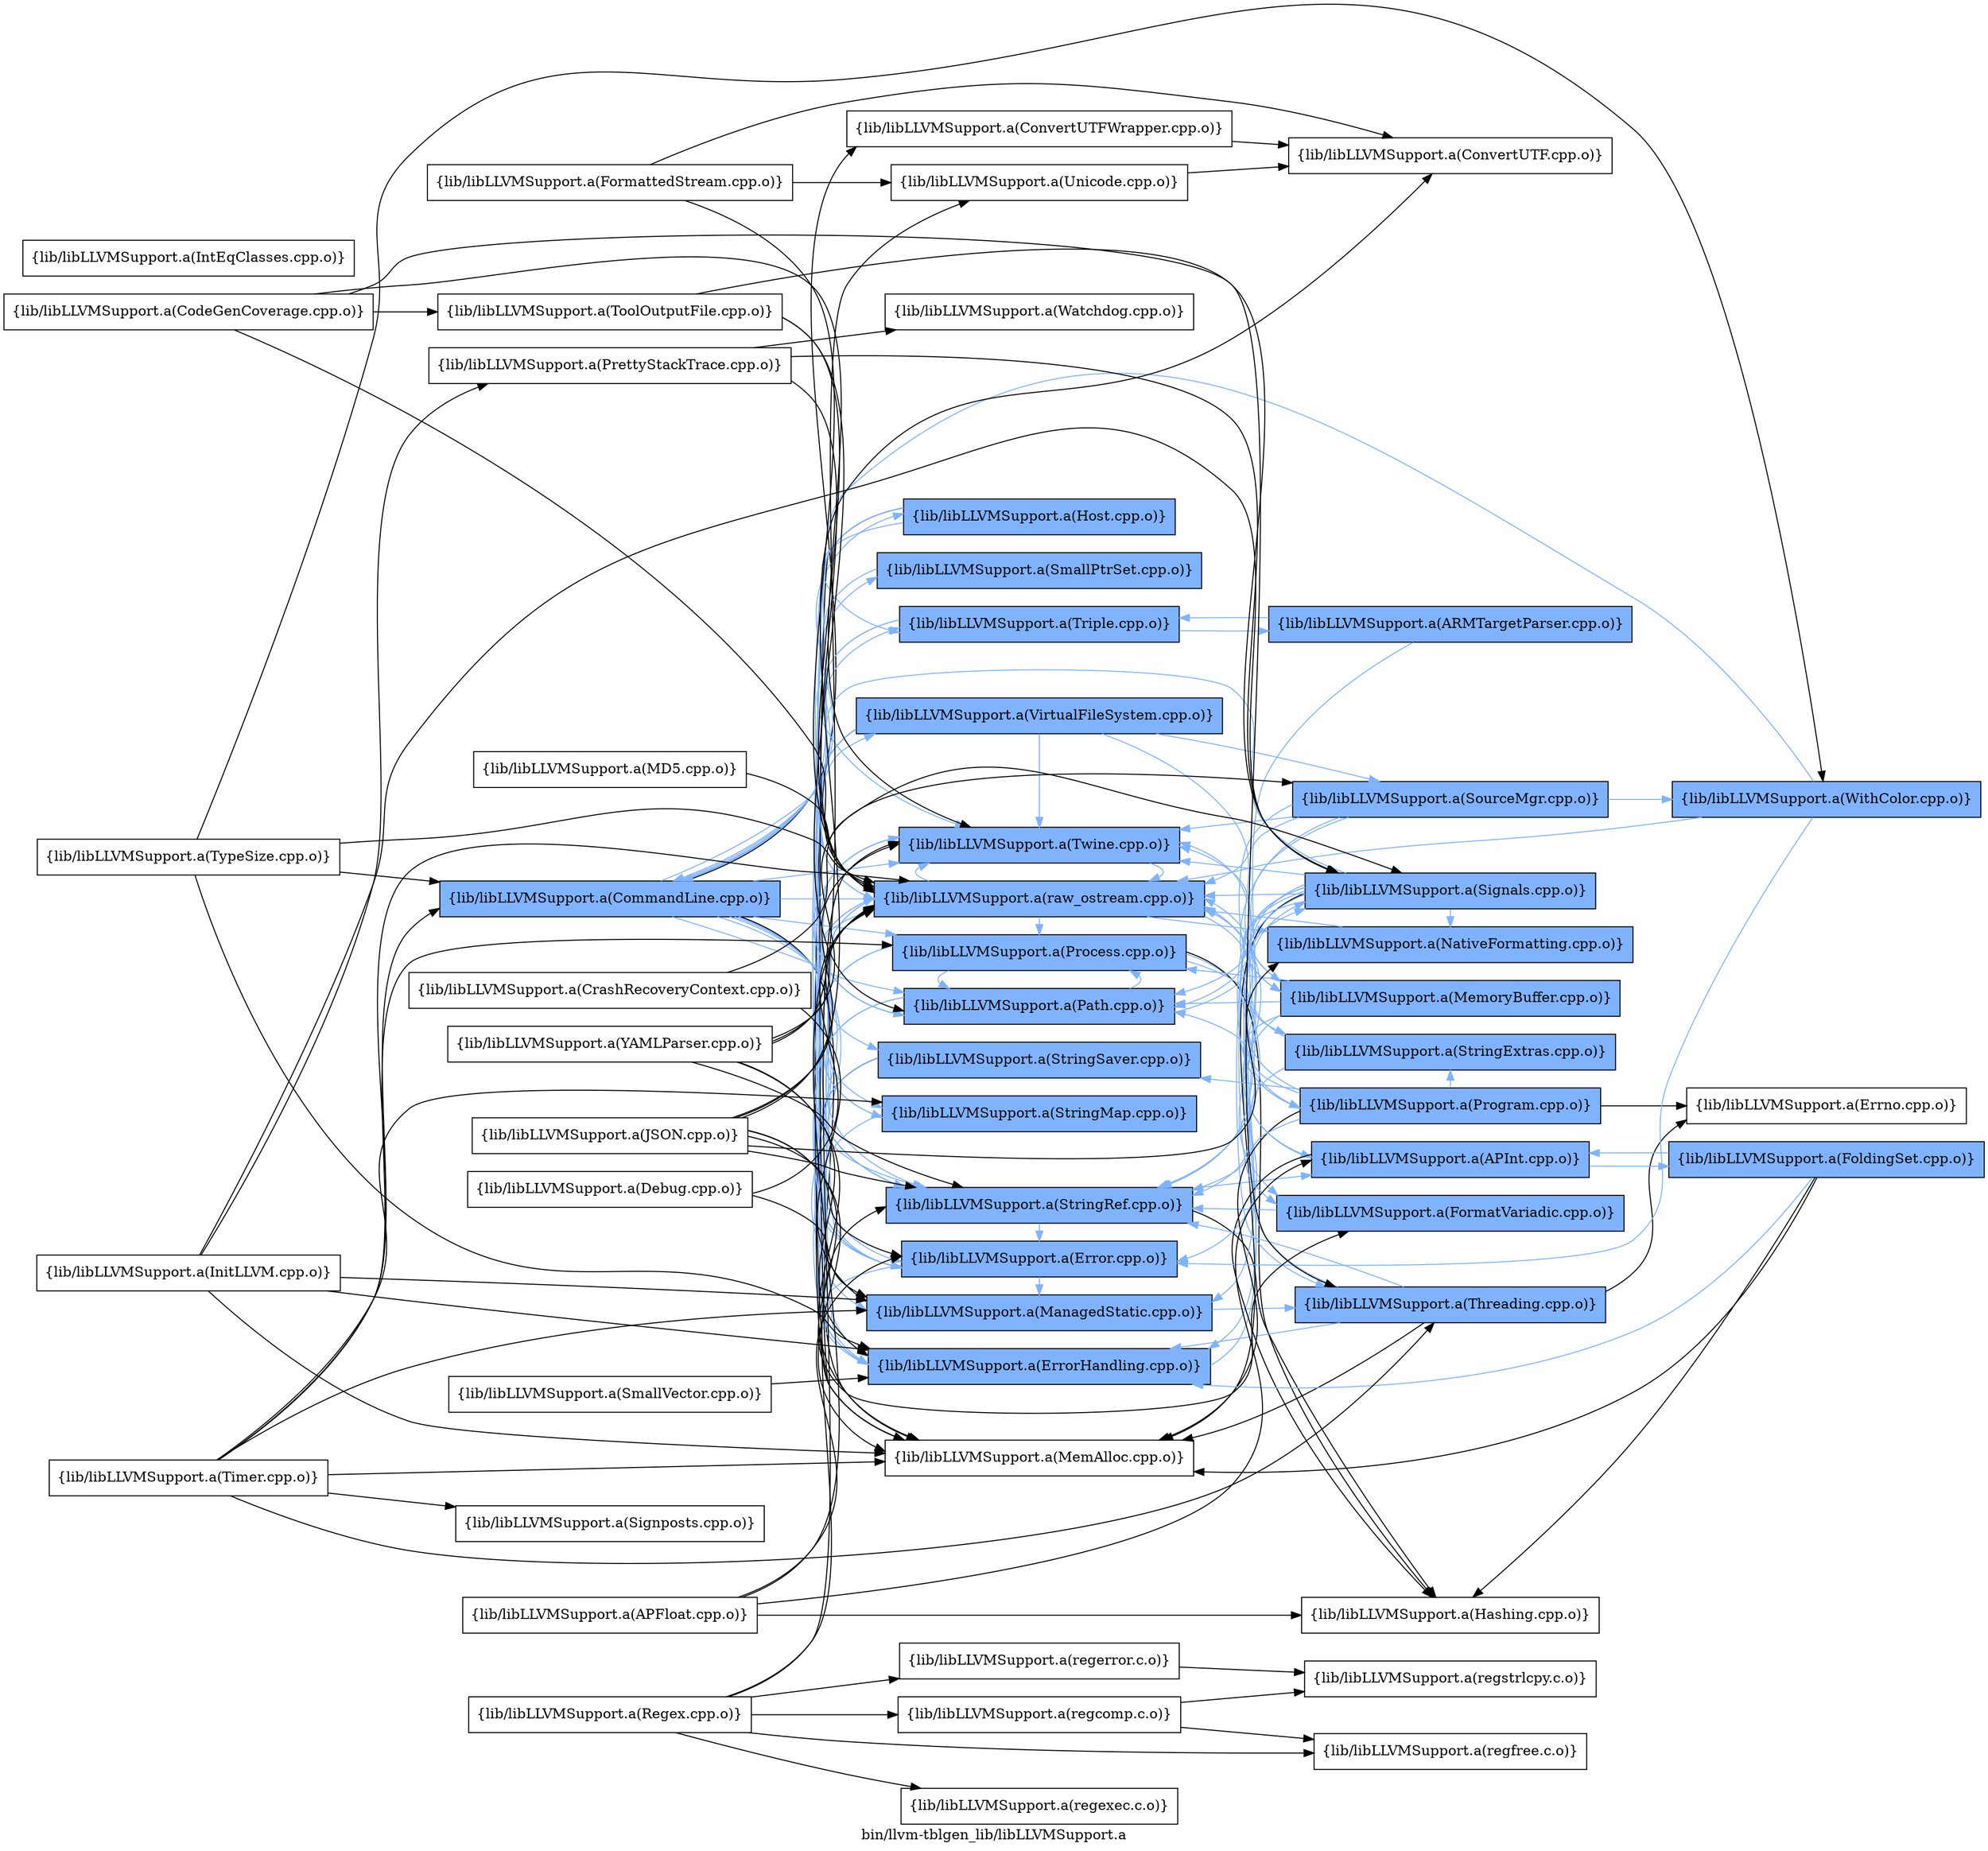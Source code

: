 digraph "bin/llvm-tblgen_lib/libLLVMSupport.a" {
	label="bin/llvm-tblgen_lib/libLLVMSupport.a";
	rankdir=LR;
	{ rank=same; Node0x555a0c7b7498;  }
	{ rank=same; Node0x555a0c7b47e8; Node0x555a0c7b5418; Node0x555a0c7b60e8; Node0x555a0c7b3f28; Node0x555a0c7b4c48; Node0x555a0c7b3bb8; Node0x555a0c7b6d68; Node0x555a0c7b6818; Node0x555a0c7b6598; Node0x555a0c7b7bc8; Node0x555a0c7b3d98; Node0x555a0c7b4f18; Node0x555a0c7b6278; Node0x555a0c7b59b8; Node0x555a0c7b64f8; Node0x555a0c7b6b88;  }
	{ rank=same; Node0x555a0c7b3b68; Node0x555a0c7b43d8; Node0x555a0c7b7678; Node0x555a0c7b82a8; Node0x555a0c7b7c18; Node0x555a0c7b83e8; Node0x555a0c7b5be8; Node0x555a0c7b5328; Node0x555a0c7b7588; Node0x555a0c7b54b8; Node0x555a0c7b8488; Node0x555a0c7b5148;  }
	{ rank=same; Node0x555a0c7b7498;  }
	{ rank=same; Node0x555a0c7b47e8; Node0x555a0c7b5418; Node0x555a0c7b60e8; Node0x555a0c7b3f28; Node0x555a0c7b4c48; Node0x555a0c7b3bb8; Node0x555a0c7b6d68; Node0x555a0c7b6818; Node0x555a0c7b6598; Node0x555a0c7b7bc8; Node0x555a0c7b3d98; Node0x555a0c7b4f18; Node0x555a0c7b6278; Node0x555a0c7b59b8; Node0x555a0c7b64f8; Node0x555a0c7b6b88;  }
	{ rank=same; Node0x555a0c7b3b68; Node0x555a0c7b43d8; Node0x555a0c7b7678; Node0x555a0c7b82a8; Node0x555a0c7b7c18; Node0x555a0c7b83e8; Node0x555a0c7b5be8; Node0x555a0c7b5328; Node0x555a0c7b7588; Node0x555a0c7b54b8; Node0x555a0c7b8488; Node0x555a0c7b5148;  }

	Node0x555a0c7b7498 [shape=record,shape=box,group=1,style=filled,fillcolor="0.600000 0.5 1",label="{lib/libLLVMSupport.a(CommandLine.cpp.o)}"];
	Node0x555a0c7b7498 -> Node0x555a0c7b47e8;
	Node0x555a0c7b7498 -> Node0x555a0c7b5418[color="0.600000 0.5 1"];
	Node0x555a0c7b7498 -> Node0x555a0c7b60e8[color="0.600000 0.5 1"];
	Node0x555a0c7b7498 -> Node0x555a0c7b3f28[color="0.600000 0.5 1"];
	Node0x555a0c7b7498 -> Node0x555a0c7b4c48;
	Node0x555a0c7b7498 -> Node0x555a0c7b3bb8[color="0.600000 0.5 1"];
	Node0x555a0c7b7498 -> Node0x555a0c7b6d68[color="0.600000 0.5 1"];
	Node0x555a0c7b7498 -> Node0x555a0c7b6818[color="0.600000 0.5 1"];
	Node0x555a0c7b7498 -> Node0x555a0c7b6598[color="0.600000 0.5 1"];
	Node0x555a0c7b7498 -> Node0x555a0c7b7bc8[color="0.600000 0.5 1"];
	Node0x555a0c7b7498 -> Node0x555a0c7b3d98[color="0.600000 0.5 1"];
	Node0x555a0c7b7498 -> Node0x555a0c7b4f18[color="0.600000 0.5 1"];
	Node0x555a0c7b7498 -> Node0x555a0c7b6278[color="0.600000 0.5 1"];
	Node0x555a0c7b7498 -> Node0x555a0c7b59b8[color="0.600000 0.5 1"];
	Node0x555a0c7b7498 -> Node0x555a0c7b64f8[color="0.600000 0.5 1"];
	Node0x555a0c7b7498 -> Node0x555a0c7b6b88[color="0.600000 0.5 1"];
	Node0x555a0c7b4c48 [shape=record,shape=box,group=0,label="{lib/libLLVMSupport.a(MemAlloc.cpp.o)}"];
	Node0x555a0c7b3bb8 [shape=record,shape=box,group=1,style=filled,fillcolor="0.600000 0.5 1",label="{lib/libLLVMSupport.a(SmallPtrSet.cpp.o)}"];
	Node0x555a0c7b3bb8 -> Node0x555a0c7b60e8[color="0.600000 0.5 1"];
	Node0x555a0c7b6d68 [shape=record,shape=box,group=1,style=filled,fillcolor="0.600000 0.5 1",label="{lib/libLLVMSupport.a(StringMap.cpp.o)}"];
	Node0x555a0c7b6d68 -> Node0x555a0c7b60e8[color="0.600000 0.5 1"];
	Node0x555a0c7b6598 [shape=record,shape=box,group=1,style=filled,fillcolor="0.600000 0.5 1",label="{lib/libLLVMSupport.a(StringRef.cpp.o)}"];
	Node0x555a0c7b6598 -> Node0x555a0c7b82a8[color="0.600000 0.5 1"];
	Node0x555a0c7b6598 -> Node0x555a0c7b5418[color="0.600000 0.5 1"];
	Node0x555a0c7b6598 -> Node0x555a0c7b7c18;
	Node0x555a0c7b3d98 [shape=record,shape=box,group=1,style=filled,fillcolor="0.600000 0.5 1",label="{lib/libLLVMSupport.a(Twine.cpp.o)}"];
	Node0x555a0c7b3d98 -> Node0x555a0c7b6278[color="0.600000 0.5 1"];
	Node0x555a0c7b6278 [shape=record,shape=box,group=1,style=filled,fillcolor="0.600000 0.5 1",label="{lib/libLLVMSupport.a(raw_ostream.cpp.o)}"];
	Node0x555a0c7b6278 -> Node0x555a0c7b5418[color="0.600000 0.5 1"];
	Node0x555a0c7b6278 -> Node0x555a0c7b60e8[color="0.600000 0.5 1"];
	Node0x555a0c7b6278 -> Node0x555a0c7b7588[color="0.600000 0.5 1"];
	Node0x555a0c7b6278 -> Node0x555a0c7b54b8[color="0.600000 0.5 1"];
	Node0x555a0c7b6278 -> Node0x555a0c7b3d98[color="0.600000 0.5 1"];
	Node0x555a0c7b6278 -> Node0x555a0c7b64f8[color="0.600000 0.5 1"];
	Node0x555a0c7b6278 -> Node0x555a0c7b6b88[color="0.600000 0.5 1"];
	Node0x555a0c7b6278 -> Node0x555a0c7b8488[color="0.600000 0.5 1"];
	Node0x555a0c7b7588 [shape=record,shape=box,group=1,style=filled,fillcolor="0.600000 0.5 1",label="{lib/libLLVMSupport.a(FormatVariadic.cpp.o)}"];
	Node0x555a0c7b7588 -> Node0x555a0c7b6598[color="0.600000 0.5 1"];
	Node0x555a0c7b54b8 [shape=record,shape=box,group=1,style=filled,fillcolor="0.600000 0.5 1",label="{lib/libLLVMSupport.a(NativeFormatting.cpp.o)}"];
	Node0x555a0c7b54b8 -> Node0x555a0c7b6278[color="0.600000 0.5 1"];
	Node0x555a0c7b82a8 [shape=record,shape=box,group=1,style=filled,fillcolor="0.600000 0.5 1",label="{lib/libLLVMSupport.a(APInt.cpp.o)}"];
	Node0x555a0c7b82a8 -> Node0x555a0c7b6f48[color="0.600000 0.5 1"];
	Node0x555a0c7b82a8 -> Node0x555a0c7b7c18;
	Node0x555a0c7b82a8 -> Node0x555a0c7b6278[color="0.600000 0.5 1"];
	Node0x555a0c7b60e8 [shape=record,shape=box,group=1,style=filled,fillcolor="0.600000 0.5 1",label="{lib/libLLVMSupport.a(ErrorHandling.cpp.o)}"];
	Node0x555a0c7b60e8 -> Node0x555a0c7b3d98[color="0.600000 0.5 1"];
	Node0x555a0c7b60e8 -> Node0x555a0c7b6278[color="0.600000 0.5 1"];
	Node0x555a0c7b60e8 -> Node0x555a0c7b43d8[color="0.600000 0.5 1"];
	Node0x555a0c7b5148 [shape=record,shape=box,group=1,style=filled,fillcolor="0.600000 0.5 1",label="{lib/libLLVMSupport.a(StringExtras.cpp.o)}"];
	Node0x555a0c7b5148 -> Node0x555a0c7b6598[color="0.600000 0.5 1"];
	Node0x555a0c7b5148 -> Node0x555a0c7b6278[color="0.600000 0.5 1"];
	Node0x555a0c7b4798 [shape=record,shape=box,group=0,label="{lib/libLLVMSupport.a(IntEqClasses.cpp.o)}"];
	Node0x555a0c7b4018 [shape=record,shape=box,group=0,label="{lib/libLLVMSupport.a(TypeSize.cpp.o)}"];
	Node0x555a0c7b4018 -> Node0x555a0c7b7498;
	Node0x555a0c7b4018 -> Node0x555a0c7b60e8;
	Node0x555a0c7b4018 -> Node0x555a0c7b5468;
	Node0x555a0c7b4018 -> Node0x555a0c7b6278;
	Node0x555a0c7b4888 [shape=record,shape=box,group=0,label="{lib/libLLVMSupport.a(Regex.cpp.o)}"];
	Node0x555a0c7b4888 -> Node0x555a0c7b6598;
	Node0x555a0c7b4888 -> Node0x555a0c7b3d98;
	Node0x555a0c7b4888 -> Node0x555a0c7b6ef8;
	Node0x555a0c7b4888 -> Node0x555a0c7b72b8;
	Node0x555a0c7b4888 -> Node0x555a0c7b4428;
	Node0x555a0c7b4888 -> Node0x555a0c7b5198;
	Node0x555a0c7b5328 [shape=record,shape=box,group=1,style=filled,fillcolor="0.600000 0.5 1",label="{lib/libLLVMSupport.a(SourceMgr.cpp.o)}"];
	Node0x555a0c7b5328 -> Node0x555a0c7b5be8[color="0.600000 0.5 1"];
	Node0x555a0c7b5328 -> Node0x555a0c7b6598[color="0.600000 0.5 1"];
	Node0x555a0c7b5328 -> Node0x555a0c7b3d98[color="0.600000 0.5 1"];
	Node0x555a0c7b5328 -> Node0x555a0c7b5468[color="0.600000 0.5 1"];
	Node0x555a0c7b5328 -> Node0x555a0c7b6278[color="0.600000 0.5 1"];
	Node0x555a0c7b5328 -> Node0x555a0c7b64f8[color="0.600000 0.5 1"];
	Node0x555a0c7b7628 [shape=record,shape=box,group=0,label="{lib/libLLVMSupport.a(FormattedStream.cpp.o)}"];
	Node0x555a0c7b7628 -> Node0x555a0c7b3b68;
	Node0x555a0c7b7628 -> Node0x555a0c7b4c98;
	Node0x555a0c7b7628 -> Node0x555a0c7b6278;
	Node0x555a0c7b6f48 [shape=record,shape=box,group=1,style=filled,fillcolor="0.600000 0.5 1",label="{lib/libLLVMSupport.a(FoldingSet.cpp.o)}"];
	Node0x555a0c7b6f48 -> Node0x555a0c7b82a8[color="0.600000 0.5 1"];
	Node0x555a0c7b6f48 -> Node0x555a0c7b60e8[color="0.600000 0.5 1"];
	Node0x555a0c7b6f48 -> Node0x555a0c7b7c18;
	Node0x555a0c7b6f48 -> Node0x555a0c7b4c48;
	Node0x555a0c7b76c8 [shape=record,shape=box,group=0,label="{lib/libLLVMSupport.a(CodeGenCoverage.cpp.o)}"];
	Node0x555a0c7b76c8 -> Node0x555a0c7b7e48;
	Node0x555a0c7b76c8 -> Node0x555a0c7b3d98;
	Node0x555a0c7b76c8 -> Node0x555a0c7b6278;
	Node0x555a0c7b76c8 -> Node0x555a0c7b7678;
	Node0x555a0c7b5418 [shape=record,shape=box,group=1,style=filled,fillcolor="0.600000 0.5 1",label="{lib/libLLVMSupport.a(Error.cpp.o)}"];
	Node0x555a0c7b5418 -> Node0x555a0c7b60e8[color="0.600000 0.5 1"];
	Node0x555a0c7b5418 -> Node0x555a0c7b3f28[color="0.600000 0.5 1"];
	Node0x555a0c7b5418 -> Node0x555a0c7b3d98[color="0.600000 0.5 1"];
	Node0x555a0c7b5418 -> Node0x555a0c7b6278[color="0.600000 0.5 1"];
	Node0x555a0c7b5be8 [shape=record,shape=box,group=1,style=filled,fillcolor="0.600000 0.5 1",label="{lib/libLLVMSupport.a(MemoryBuffer.cpp.o)}"];
	Node0x555a0c7b5be8 -> Node0x555a0c7b5418[color="0.600000 0.5 1"];
	Node0x555a0c7b5be8 -> Node0x555a0c7b3d98[color="0.600000 0.5 1"];
	Node0x555a0c7b5be8 -> Node0x555a0c7b64f8[color="0.600000 0.5 1"];
	Node0x555a0c7b5be8 -> Node0x555a0c7b6b88[color="0.600000 0.5 1"];
	Node0x555a0c7b5be8 -> Node0x555a0c7b8488[color="0.600000 0.5 1"];
	Node0x555a0c7b3b18 [shape=record,shape=box,group=0,label="{lib/libLLVMSupport.a(InitLLVM.cpp.o)}"];
	Node0x555a0c7b3b18 -> Node0x555a0c7b60e8;
	Node0x555a0c7b3b18 -> Node0x555a0c7b3f28;
	Node0x555a0c7b3b18 -> Node0x555a0c7b4c48;
	Node0x555a0c7b3b18 -> Node0x555a0c7b78f8;
	Node0x555a0c7b3b18 -> Node0x555a0c7b43d8;
	Node0x555a0c7b7c18 [shape=record,shape=box,group=0,label="{lib/libLLVMSupport.a(Hashing.cpp.o)}"];
	Node0x555a0c7b7e48 [shape=record,shape=box,group=0,label="{lib/libLLVMSupport.a(ToolOutputFile.cpp.o)}"];
	Node0x555a0c7b7e48 -> Node0x555a0c7b6278;
	Node0x555a0c7b7e48 -> Node0x555a0c7b64f8;
	Node0x555a0c7b7e48 -> Node0x555a0c7b43d8;
	Node0x555a0c7b7678 [shape=record,shape=box,group=1,style=filled,fillcolor="0.600000 0.5 1",label="{lib/libLLVMSupport.a(Threading.cpp.o)}"];
	Node0x555a0c7b7678 -> Node0x555a0c7b60e8[color="0.600000 0.5 1"];
	Node0x555a0c7b7678 -> Node0x555a0c7b4c48;
	Node0x555a0c7b7678 -> Node0x555a0c7b6598[color="0.600000 0.5 1"];
	Node0x555a0c7b7678 -> Node0x555a0c7b3d98[color="0.600000 0.5 1"];
	Node0x555a0c7b7678 -> Node0x555a0c7b7d58;
	Node0x555a0c7b47e8 [shape=record,shape=box,group=0,label="{lib/libLLVMSupport.a(ConvertUTFWrapper.cpp.o)}"];
	Node0x555a0c7b47e8 -> Node0x555a0c7b3b68;
	Node0x555a0c7b3f28 [shape=record,shape=box,group=1,style=filled,fillcolor="0.600000 0.5 1",label="{lib/libLLVMSupport.a(ManagedStatic.cpp.o)}"];
	Node0x555a0c7b3f28 -> Node0x555a0c7b7678[color="0.600000 0.5 1"];
	Node0x555a0c7b6818 [shape=record,shape=box,group=1,style=filled,fillcolor="0.600000 0.5 1",label="{lib/libLLVMSupport.a(StringSaver.cpp.o)}"];
	Node0x555a0c7b6818 -> Node0x555a0c7b4c48;
	Node0x555a0c7b6818 -> Node0x555a0c7b6598[color="0.600000 0.5 1"];
	Node0x555a0c7b7bc8 [shape=record,shape=box,group=1,style=filled,fillcolor="0.600000 0.5 1",label="{lib/libLLVMSupport.a(Triple.cpp.o)}"];
	Node0x555a0c7b7bc8 -> Node0x555a0c7b6598[color="0.600000 0.5 1"];
	Node0x555a0c7b7bc8 -> Node0x555a0c7b83e8[color="0.600000 0.5 1"];
	Node0x555a0c7b7bc8 -> Node0x555a0c7b3d98[color="0.600000 0.5 1"];
	Node0x555a0c7b4f18 [shape=record,shape=box,group=1,style=filled,fillcolor="0.600000 0.5 1",label="{lib/libLLVMSupport.a(VirtualFileSystem.cpp.o)}"];
	Node0x555a0c7b4f18 -> Node0x555a0c7b5418[color="0.600000 0.5 1"];
	Node0x555a0c7b4f18 -> Node0x555a0c7b4c48;
	Node0x555a0c7b4f18 -> Node0x555a0c7b5be8[color="0.600000 0.5 1"];
	Node0x555a0c7b4f18 -> Node0x555a0c7b5328[color="0.600000 0.5 1"];
	Node0x555a0c7b4f18 -> Node0x555a0c7b6d68[color="0.600000 0.5 1"];
	Node0x555a0c7b4f18 -> Node0x555a0c7b6598[color="0.600000 0.5 1"];
	Node0x555a0c7b4f18 -> Node0x555a0c7b3d98[color="0.600000 0.5 1"];
	Node0x555a0c7b4f18 -> Node0x555a0c7b6278[color="0.600000 0.5 1"];
	Node0x555a0c7b4f18 -> Node0x555a0c7b64f8[color="0.600000 0.5 1"];
	Node0x555a0c7b59b8 [shape=record,shape=box,group=1,style=filled,fillcolor="0.600000 0.5 1",label="{lib/libLLVMSupport.a(Host.cpp.o)}"];
	Node0x555a0c7b59b8 -> Node0x555a0c7b4c48;
	Node0x555a0c7b59b8 -> Node0x555a0c7b6d68[color="0.600000 0.5 1"];
	Node0x555a0c7b59b8 -> Node0x555a0c7b6598[color="0.600000 0.5 1"];
	Node0x555a0c7b59b8 -> Node0x555a0c7b7bc8[color="0.600000 0.5 1"];
	Node0x555a0c7b59b8 -> Node0x555a0c7b6278[color="0.600000 0.5 1"];
	Node0x555a0c7b64f8 [shape=record,shape=box,group=1,style=filled,fillcolor="0.600000 0.5 1",label="{lib/libLLVMSupport.a(Path.cpp.o)}"];
	Node0x555a0c7b64f8 -> Node0x555a0c7b5418[color="0.600000 0.5 1"];
	Node0x555a0c7b64f8 -> Node0x555a0c7b6598[color="0.600000 0.5 1"];
	Node0x555a0c7b64f8 -> Node0x555a0c7b3d98[color="0.600000 0.5 1"];
	Node0x555a0c7b64f8 -> Node0x555a0c7b6b88[color="0.600000 0.5 1"];
	Node0x555a0c7b64f8 -> Node0x555a0c7b43d8[color="0.600000 0.5 1"];
	Node0x555a0c7b6b88 [shape=record,shape=box,group=1,style=filled,fillcolor="0.600000 0.5 1",label="{lib/libLLVMSupport.a(Process.cpp.o)}"];
	Node0x555a0c7b6b88 -> Node0x555a0c7b82a8[color="0.600000 0.5 1"];
	Node0x555a0c7b6b88 -> Node0x555a0c7b5418[color="0.600000 0.5 1"];
	Node0x555a0c7b6b88 -> Node0x555a0c7b7c18;
	Node0x555a0c7b6b88 -> Node0x555a0c7b3f28[color="0.600000 0.5 1"];
	Node0x555a0c7b6b88 -> Node0x555a0c7b5148[color="0.600000 0.5 1"];
	Node0x555a0c7b6b88 -> Node0x555a0c7b64f8[color="0.600000 0.5 1"];
	Node0x555a0c7b3b68 [shape=record,shape=box,group=0,label="{lib/libLLVMSupport.a(ConvertUTF.cpp.o)}"];
	Node0x555a0c7b37a8 [shape=record,shape=box,group=0,label="{lib/libLLVMSupport.a(Debug.cpp.o)}"];
	Node0x555a0c7b37a8 -> Node0x555a0c7b3f28;
	Node0x555a0c7b37a8 -> Node0x555a0c7b6278;
	Node0x555a0c7b43d8 [shape=record,shape=box,group=1,style=filled,fillcolor="0.600000 0.5 1",label="{lib/libLLVMSupport.a(Signals.cpp.o)}"];
	Node0x555a0c7b43d8 -> Node0x555a0c7b7498[color="0.600000 0.5 1"];
	Node0x555a0c7b43d8 -> Node0x555a0c7b60e8[color="0.600000 0.5 1"];
	Node0x555a0c7b43d8 -> Node0x555a0c7b7588[color="0.600000 0.5 1"];
	Node0x555a0c7b43d8 -> Node0x555a0c7b3f28[color="0.600000 0.5 1"];
	Node0x555a0c7b43d8 -> Node0x555a0c7b4c48;
	Node0x555a0c7b43d8 -> Node0x555a0c7b5be8[color="0.600000 0.5 1"];
	Node0x555a0c7b43d8 -> Node0x555a0c7b54b8[color="0.600000 0.5 1"];
	Node0x555a0c7b43d8 -> Node0x555a0c7b6598[color="0.600000 0.5 1"];
	Node0x555a0c7b43d8 -> Node0x555a0c7b3d98[color="0.600000 0.5 1"];
	Node0x555a0c7b43d8 -> Node0x555a0c7b6278[color="0.600000 0.5 1"];
	Node0x555a0c7b43d8 -> Node0x555a0c7b64f8[color="0.600000 0.5 1"];
	Node0x555a0c7b43d8 -> Node0x555a0c7b8488[color="0.600000 0.5 1"];
	Node0x555a0c7b43d8 -> Node0x555a0c7b7678[color="0.600000 0.5 1"];
	Node0x555a0c7b4c98 [shape=record,shape=box,group=0,label="{lib/libLLVMSupport.a(Unicode.cpp.o)}"];
	Node0x555a0c7b4c98 -> Node0x555a0c7b3b68;
	Node0x555a0c7b78f8 [shape=record,shape=box,group=0,label="{lib/libLLVMSupport.a(PrettyStackTrace.cpp.o)}"];
	Node0x555a0c7b78f8 -> Node0x555a0c7b6278;
	Node0x555a0c7b78f8 -> Node0x555a0c7b43d8;
	Node0x555a0c7b78f8 -> Node0x555a0c7b82f8;
	Node0x555a0c7b8488 [shape=record,shape=box,group=1,style=filled,fillcolor="0.600000 0.5 1",label="{lib/libLLVMSupport.a(Program.cpp.o)}"];
	Node0x555a0c7b8488 -> Node0x555a0c7b4c48;
	Node0x555a0c7b8488 -> Node0x555a0c7b5148[color="0.600000 0.5 1"];
	Node0x555a0c7b8488 -> Node0x555a0c7b6818[color="0.600000 0.5 1"];
	Node0x555a0c7b8488 -> Node0x555a0c7b6598[color="0.600000 0.5 1"];
	Node0x555a0c7b8488 -> Node0x555a0c7b6278[color="0.600000 0.5 1"];
	Node0x555a0c7b8488 -> Node0x555a0c7b64f8[color="0.600000 0.5 1"];
	Node0x555a0c7b8488 -> Node0x555a0c7b7d58;
	Node0x555a0c7b82f8 [shape=record,shape=box,group=0,label="{lib/libLLVMSupport.a(Watchdog.cpp.o)}"];
	Node0x555a0c7b6ef8 [shape=record,shape=box,group=0,label="{lib/libLLVMSupport.a(regcomp.c.o)}"];
	Node0x555a0c7b6ef8 -> Node0x555a0c7b5198;
	Node0x555a0c7b6ef8 -> Node0x555a0c7b4d38;
	Node0x555a0c7b72b8 [shape=record,shape=box,group=0,label="{lib/libLLVMSupport.a(regerror.c.o)}"];
	Node0x555a0c7b72b8 -> Node0x555a0c7b4d38;
	Node0x555a0c7b4428 [shape=record,shape=box,group=0,label="{lib/libLLVMSupport.a(regexec.c.o)}"];
	Node0x555a0c7b5198 [shape=record,shape=box,group=0,label="{lib/libLLVMSupport.a(regfree.c.o)}"];
	Node0x555a0c7b3848 [shape=record,shape=box,group=0,label="{lib/libLLVMSupport.a(SmallVector.cpp.o)}"];
	Node0x555a0c7b3848 -> Node0x555a0c7b60e8;
	Node0x555a0c7b5468 [shape=record,shape=box,group=1,style=filled,fillcolor="0.600000 0.5 1",label="{lib/libLLVMSupport.a(WithColor.cpp.o)}"];
	Node0x555a0c7b5468 -> Node0x555a0c7b7498[color="0.600000 0.5 1"];
	Node0x555a0c7b5468 -> Node0x555a0c7b5418[color="0.600000 0.5 1"];
	Node0x555a0c7b5468 -> Node0x555a0c7b6278[color="0.600000 0.5 1"];
	Node0x555a0c7b8118 [shape=record,shape=box,group=0,label="{lib/libLLVMSupport.a(APFloat.cpp.o)}"];
	Node0x555a0c7b8118 -> Node0x555a0c7b82a8;
	Node0x555a0c7b8118 -> Node0x555a0c7b5418;
	Node0x555a0c7b8118 -> Node0x555a0c7b7c18;
	Node0x555a0c7b8118 -> Node0x555a0c7b6278;
	Node0x555a0c7b83e8 [shape=record,shape=box,group=1,style=filled,fillcolor="0.600000 0.5 1",label="{lib/libLLVMSupport.a(ARMTargetParser.cpp.o)}"];
	Node0x555a0c7b83e8 -> Node0x555a0c7b6598[color="0.600000 0.5 1"];
	Node0x555a0c7b83e8 -> Node0x555a0c7b7bc8[color="0.600000 0.5 1"];
	Node0x555a0c7b6048 [shape=record,shape=box,group=0,label="{lib/libLLVMSupport.a(YAMLParser.cpp.o)}"];
	Node0x555a0c7b6048 -> Node0x555a0c7b60e8;
	Node0x555a0c7b6048 -> Node0x555a0c7b4c48;
	Node0x555a0c7b6048 -> Node0x555a0c7b5328;
	Node0x555a0c7b6048 -> Node0x555a0c7b6598;
	Node0x555a0c7b6048 -> Node0x555a0c7b4c98;
	Node0x555a0c7b6048 -> Node0x555a0c7b6278;
	Node0x555a0c7b4d38 [shape=record,shape=box,group=0,label="{lib/libLLVMSupport.a(regstrlcpy.c.o)}"];
	Node0x555a0c7b5d78 [shape=record,shape=box,group=0,label="{lib/libLLVMSupport.a(MD5.cpp.o)}"];
	Node0x555a0c7b5d78 -> Node0x555a0c7b6278;
	Node0x555a0c7b77b8 [shape=record,shape=box,group=0,label="{lib/libLLVMSupport.a(CrashRecoveryContext.cpp.o)}"];
	Node0x555a0c7b77b8 -> Node0x555a0c7b3f28;
	Node0x555a0c7b77b8 -> Node0x555a0c7b43d8;
	Node0x555a0c7b7d58 [shape=record,shape=box,group=0,label="{lib/libLLVMSupport.a(Errno.cpp.o)}"];
	Node0x555a0c7b4b08 [shape=record,shape=box,group=0,label="{lib/libLLVMSupport.a(JSON.cpp.o)}"];
	Node0x555a0c7b4b08 -> Node0x555a0c7b3b68;
	Node0x555a0c7b4b08 -> Node0x555a0c7b5418;
	Node0x555a0c7b4b08 -> Node0x555a0c7b7588;
	Node0x555a0c7b4b08 -> Node0x555a0c7b4c48;
	Node0x555a0c7b4b08 -> Node0x555a0c7b54b8;
	Node0x555a0c7b4b08 -> Node0x555a0c7b6598;
	Node0x555a0c7b4b08 -> Node0x555a0c7b3d98;
	Node0x555a0c7b4b08 -> Node0x555a0c7b6278;
	Node0x555a0c7b5a58 [shape=record,shape=box,group=0,label="{lib/libLLVMSupport.a(Timer.cpp.o)}"];
	Node0x555a0c7b5a58 -> Node0x555a0c7b7498;
	Node0x555a0c7b5a58 -> Node0x555a0c7b3f28;
	Node0x555a0c7b5a58 -> Node0x555a0c7b4c48;
	Node0x555a0c7b5a58 -> Node0x555a0c7b6d68;
	Node0x555a0c7b5a58 -> Node0x555a0c7b6278;
	Node0x555a0c7b5a58 -> Node0x555a0c7b6b88;
	Node0x555a0c7b5a58 -> Node0x555a0c7b7678;
	Node0x555a0c7b5a58 -> Node0x555a0c7b3ed8;
	Node0x555a0c7b3ed8 [shape=record,shape=box,group=0,label="{lib/libLLVMSupport.a(Signposts.cpp.o)}"];
}
